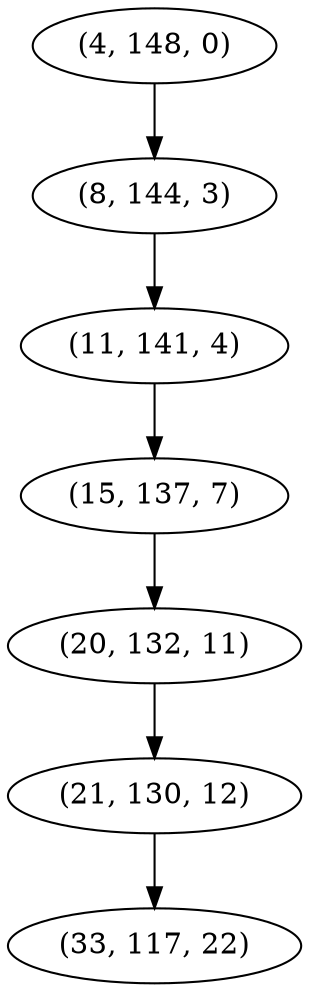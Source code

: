 digraph tree {
    "(4, 148, 0)";
    "(8, 144, 3)";
    "(11, 141, 4)";
    "(15, 137, 7)";
    "(20, 132, 11)";
    "(21, 130, 12)";
    "(33, 117, 22)";
    "(4, 148, 0)" -> "(8, 144, 3)";
    "(8, 144, 3)" -> "(11, 141, 4)";
    "(11, 141, 4)" -> "(15, 137, 7)";
    "(15, 137, 7)" -> "(20, 132, 11)";
    "(20, 132, 11)" -> "(21, 130, 12)";
    "(21, 130, 12)" -> "(33, 117, 22)";
}
